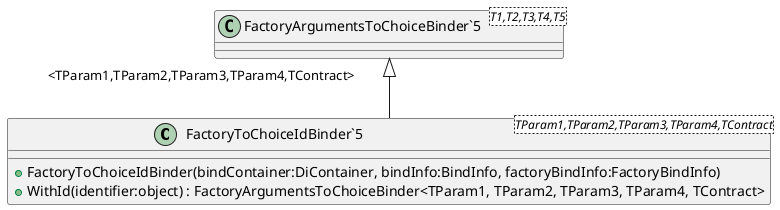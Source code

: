@startuml
class "FactoryToChoiceIdBinder`5"<TParam1,TParam2,TParam3,TParam4,TContract> {
    + FactoryToChoiceIdBinder(bindContainer:DiContainer, bindInfo:BindInfo, factoryBindInfo:FactoryBindInfo)
    + WithId(identifier:object) : FactoryArgumentsToChoiceBinder<TParam1, TParam2, TParam3, TParam4, TContract>
}
class "FactoryArgumentsToChoiceBinder`5"<T1,T2,T3,T4,T5> {
}
"FactoryArgumentsToChoiceBinder`5" "<TParam1,TParam2,TParam3,TParam4,TContract>" <|-- "FactoryToChoiceIdBinder`5"
@enduml
